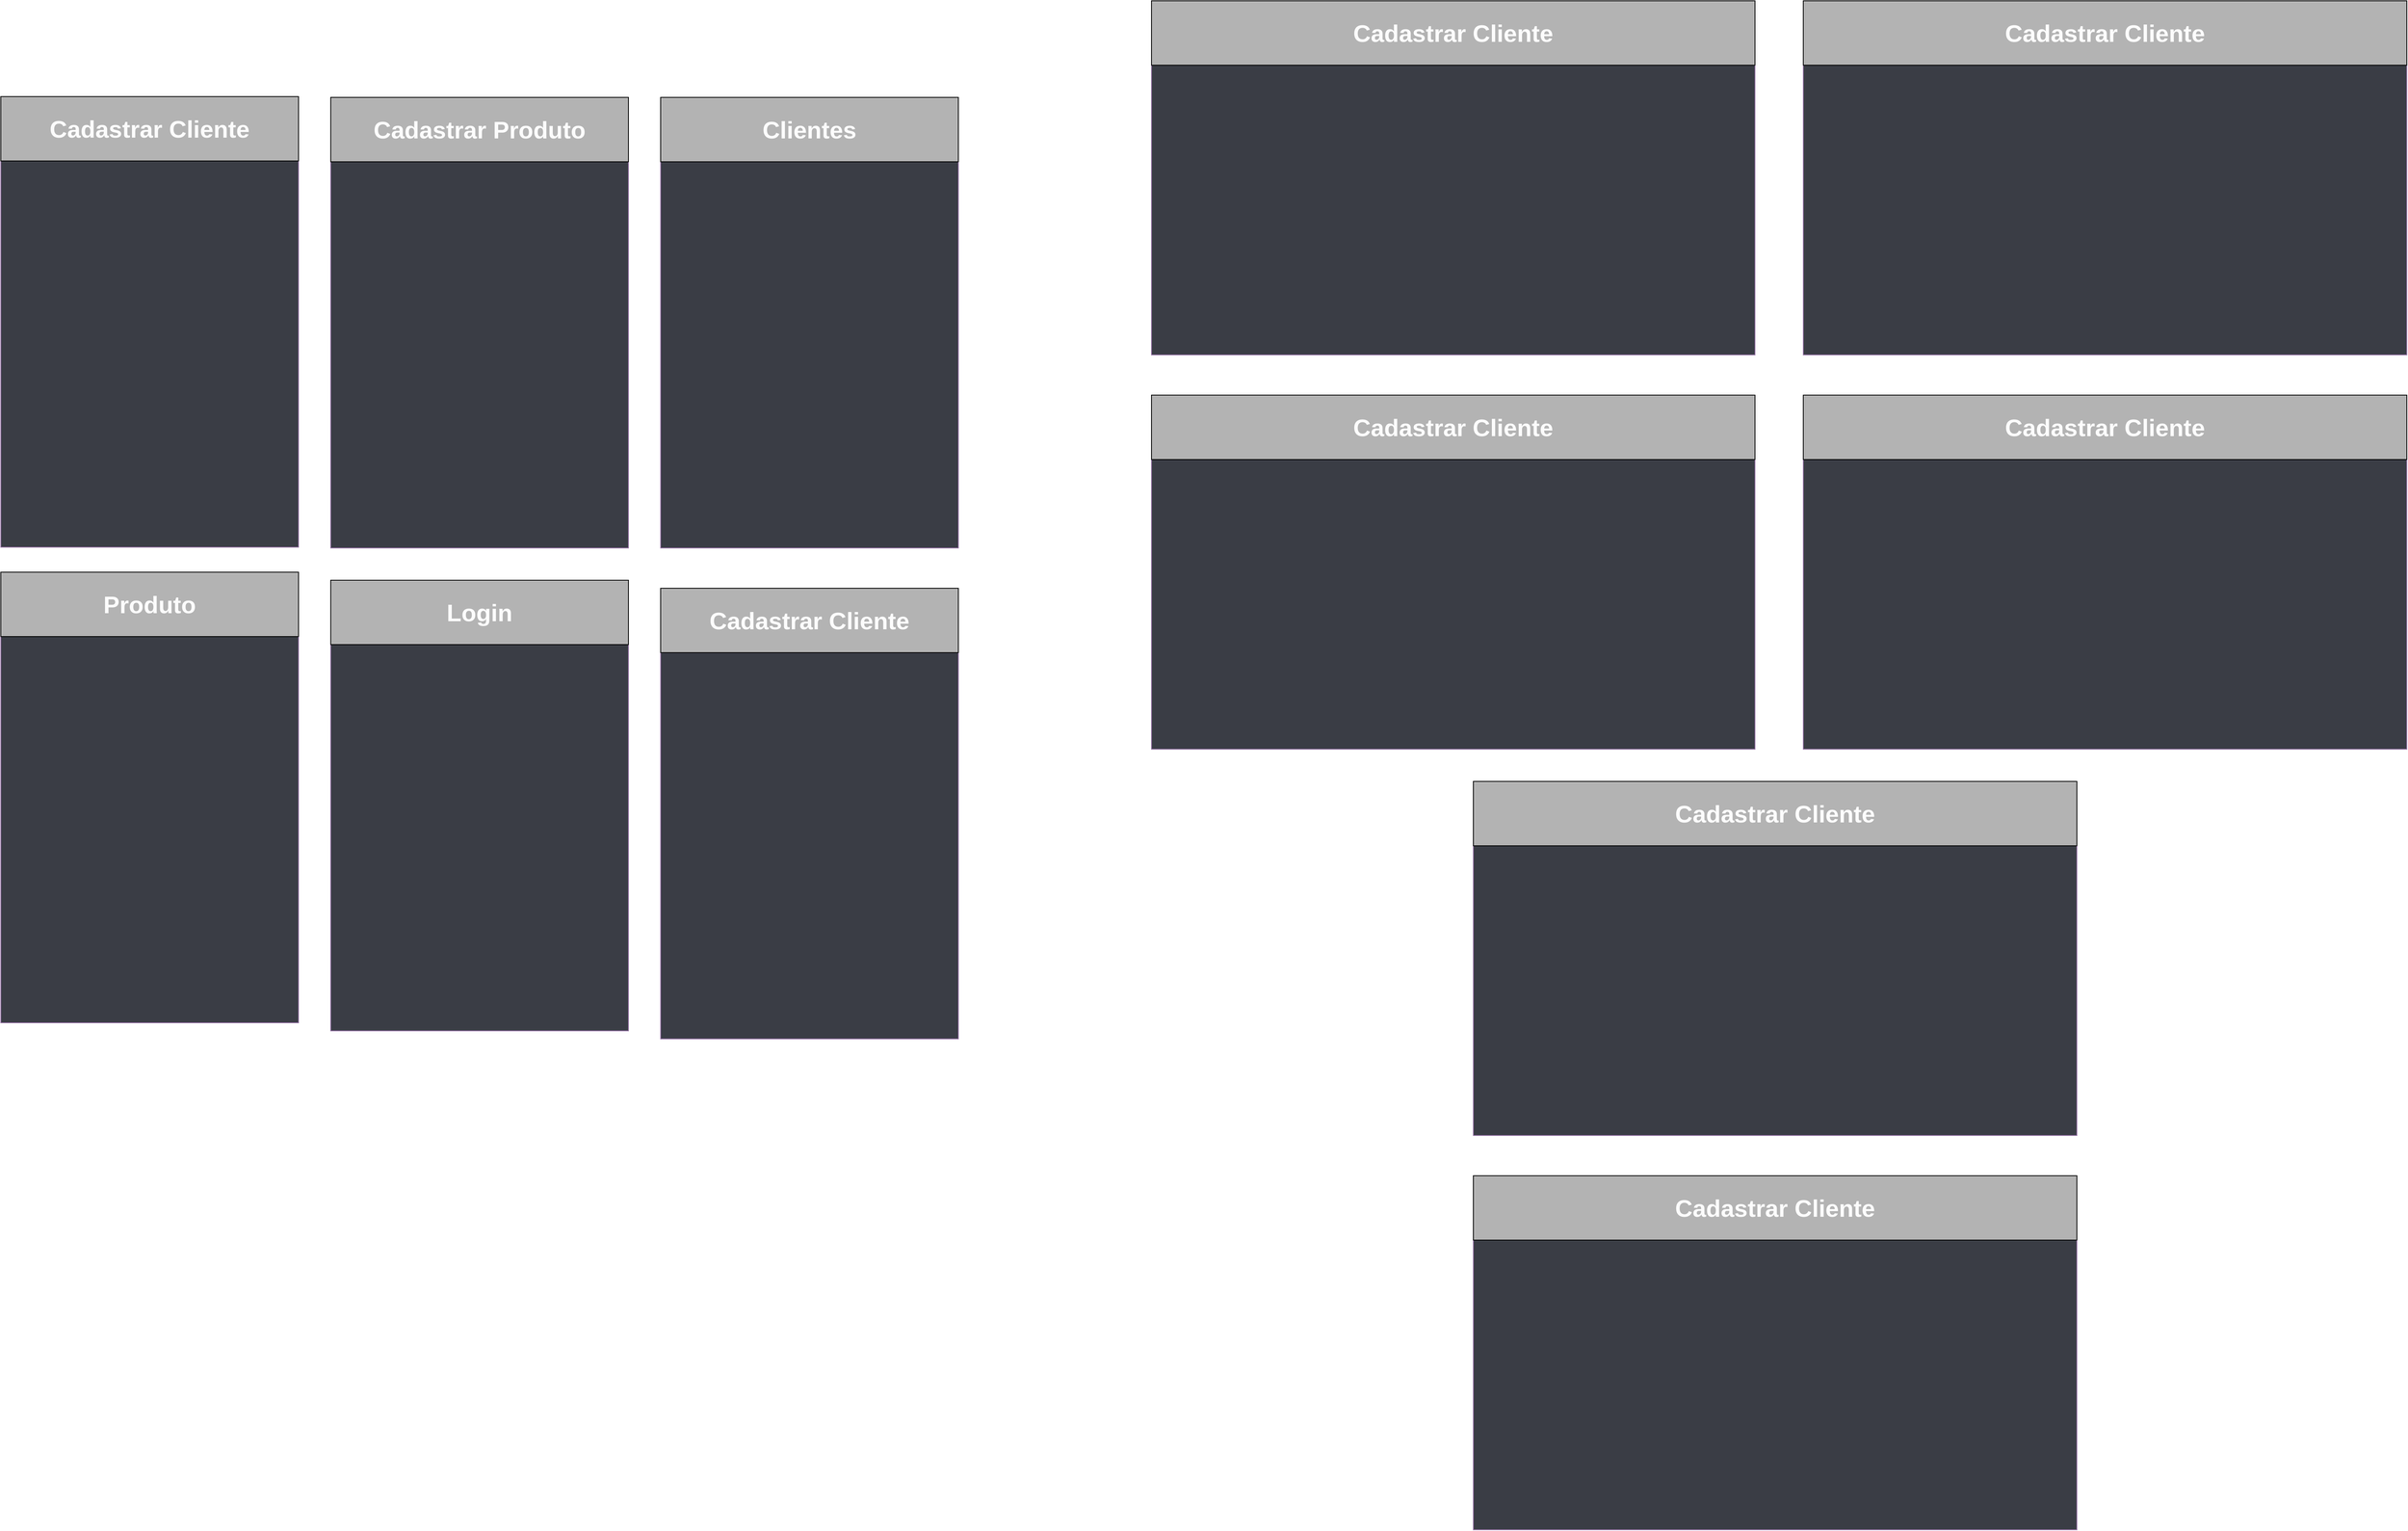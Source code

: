 <mxfile version="24.4.14" type="device">
  <diagram name="Página-1" id="S6c_MkH4bHFNJW7BsnRE">
    <mxGraphModel dx="4097" dy="2206" grid="1" gridSize="10" guides="1" tooltips="1" connect="1" arrows="1" fold="1" page="1" pageScale="1" pageWidth="827" pageHeight="1169" math="0" shadow="0">
      <root>
        <mxCell id="0" />
        <mxCell id="1" parent="0" />
        <mxCell id="yH81zvVU7ej0horCPgAR-10" value="" style="rounded=0;whiteSpace=wrap;html=1;fillColor=#3A3D45;strokeColor=#9673a6;" vertex="1" parent="1">
          <mxGeometry x="170" y="419" width="370" height="480" as="geometry" />
        </mxCell>
        <mxCell id="yH81zvVU7ej0horCPgAR-13" value="&lt;font size=&quot;1&quot; color=&quot;#fcfcfc&quot; style=&quot;&quot;&gt;&lt;b style=&quot;font-size: 30px;&quot;&gt;Cadastrar Cliente&lt;/b&gt;&lt;/font&gt;" style="rounded=0;whiteSpace=wrap;html=1;fillColor=#B3B3B3;" vertex="1" parent="1">
          <mxGeometry x="170" y="339" width="370" height="80" as="geometry" />
        </mxCell>
        <mxCell id="yH81zvVU7ej0horCPgAR-28" value="" style="rounded=0;whiteSpace=wrap;html=1;fillColor=#3A3D45;strokeColor=#9673a6;" vertex="1" parent="1">
          <mxGeometry x="580" y="420" width="370" height="480" as="geometry" />
        </mxCell>
        <mxCell id="yH81zvVU7ej0horCPgAR-29" value="&lt;font size=&quot;1&quot; color=&quot;#fcfcfc&quot; style=&quot;&quot;&gt;&lt;b style=&quot;font-size: 30px;&quot;&gt;Cadastrar Produto&lt;/b&gt;&lt;/font&gt;" style="rounded=0;whiteSpace=wrap;html=1;fillColor=#B3B3B3;" vertex="1" parent="1">
          <mxGeometry x="580" y="340" width="370" height="80" as="geometry" />
        </mxCell>
        <mxCell id="yH81zvVU7ej0horCPgAR-30" value="" style="rounded=0;whiteSpace=wrap;html=1;fillColor=#3A3D45;strokeColor=#9673a6;" vertex="1" parent="1">
          <mxGeometry x="170" y="1010" width="370" height="480" as="geometry" />
        </mxCell>
        <mxCell id="yH81zvVU7ej0horCPgAR-31" value="&lt;font size=&quot;1&quot; color=&quot;#fcfcfc&quot; style=&quot;&quot;&gt;&lt;b style=&quot;font-size: 30px;&quot;&gt;Produto&lt;/b&gt;&lt;/font&gt;" style="rounded=0;whiteSpace=wrap;html=1;fillColor=#B3B3B3;" vertex="1" parent="1">
          <mxGeometry x="170" y="930" width="370" height="80" as="geometry" />
        </mxCell>
        <mxCell id="yH81zvVU7ej0horCPgAR-32" value="" style="rounded=0;whiteSpace=wrap;html=1;fillColor=#3A3D45;strokeColor=#9673a6;" vertex="1" parent="1">
          <mxGeometry x="580" y="1020" width="370" height="480" as="geometry" />
        </mxCell>
        <mxCell id="yH81zvVU7ej0horCPgAR-33" value="&lt;font size=&quot;1&quot; color=&quot;#fcfcfc&quot; style=&quot;&quot;&gt;&lt;b style=&quot;font-size: 30px;&quot;&gt;Login&lt;/b&gt;&lt;/font&gt;" style="rounded=0;whiteSpace=wrap;html=1;fillColor=#B3B3B3;" vertex="1" parent="1">
          <mxGeometry x="580" y="940" width="370" height="80" as="geometry" />
        </mxCell>
        <mxCell id="yH81zvVU7ej0horCPgAR-34" value="" style="rounded=0;whiteSpace=wrap;html=1;fillColor=#3A3D45;strokeColor=#9673a6;" vertex="1" parent="1">
          <mxGeometry x="990" y="420" width="370" height="480" as="geometry" />
        </mxCell>
        <mxCell id="yH81zvVU7ej0horCPgAR-35" value="&lt;font color=&quot;#fcfcfc&quot;&gt;&lt;span style=&quot;font-size: 30px;&quot;&gt;&lt;b&gt;Clientes&lt;/b&gt;&lt;/span&gt;&lt;/font&gt;" style="rounded=0;whiteSpace=wrap;html=1;fillColor=#B3B3B3;" vertex="1" parent="1">
          <mxGeometry x="990" y="340" width="370" height="80" as="geometry" />
        </mxCell>
        <mxCell id="yH81zvVU7ej0horCPgAR-36" value="" style="rounded=0;whiteSpace=wrap;html=1;fillColor=#3A3D45;strokeColor=#9673a6;" vertex="1" parent="1">
          <mxGeometry x="990" y="1030" width="370" height="480" as="geometry" />
        </mxCell>
        <mxCell id="yH81zvVU7ej0horCPgAR-37" value="&lt;font size=&quot;1&quot; color=&quot;#fcfcfc&quot; style=&quot;&quot;&gt;&lt;b style=&quot;font-size: 30px;&quot;&gt;Cadastrar Cliente&lt;/b&gt;&lt;/font&gt;" style="rounded=0;whiteSpace=wrap;html=1;fillColor=#B3B3B3;" vertex="1" parent="1">
          <mxGeometry x="990" y="950" width="370" height="80" as="geometry" />
        </mxCell>
        <mxCell id="yH81zvVU7ej0horCPgAR-38" value="" style="rounded=0;whiteSpace=wrap;html=1;fillColor=#3A3D45;strokeColor=#9673a6;" vertex="1" parent="1">
          <mxGeometry x="1600" y="300" width="750" height="360" as="geometry" />
        </mxCell>
        <mxCell id="yH81zvVU7ej0horCPgAR-39" value="&lt;font size=&quot;1&quot; color=&quot;#fcfcfc&quot; style=&quot;&quot;&gt;&lt;b style=&quot;font-size: 30px;&quot;&gt;Cadastrar Cliente&lt;/b&gt;&lt;/font&gt;" style="rounded=0;whiteSpace=wrap;html=1;fillColor=#B3B3B3;" vertex="1" parent="1">
          <mxGeometry x="1600" y="220" width="750" height="80" as="geometry" />
        </mxCell>
        <mxCell id="yH81zvVU7ej0horCPgAR-42" value="" style="rounded=0;whiteSpace=wrap;html=1;fillColor=#3A3D45;strokeColor=#9673a6;" vertex="1" parent="1">
          <mxGeometry x="1600" y="790" width="750" height="360" as="geometry" />
        </mxCell>
        <mxCell id="yH81zvVU7ej0horCPgAR-43" value="&lt;font size=&quot;1&quot; color=&quot;#fcfcfc&quot; style=&quot;&quot;&gt;&lt;b style=&quot;font-size: 30px;&quot;&gt;Cadastrar Cliente&lt;/b&gt;&lt;/font&gt;" style="rounded=0;whiteSpace=wrap;html=1;fillColor=#B3B3B3;" vertex="1" parent="1">
          <mxGeometry x="1600" y="710" width="750" height="80" as="geometry" />
        </mxCell>
        <mxCell id="yH81zvVU7ej0horCPgAR-44" value="" style="rounded=0;whiteSpace=wrap;html=1;fillColor=#3A3D45;strokeColor=#9673a6;" vertex="1" parent="1">
          <mxGeometry x="2410" y="300" width="750" height="360" as="geometry" />
        </mxCell>
        <mxCell id="yH81zvVU7ej0horCPgAR-45" value="&lt;font size=&quot;1&quot; color=&quot;#fcfcfc&quot; style=&quot;&quot;&gt;&lt;b style=&quot;font-size: 30px;&quot;&gt;Cadastrar Cliente&lt;/b&gt;&lt;/font&gt;" style="rounded=0;whiteSpace=wrap;html=1;fillColor=#B3B3B3;" vertex="1" parent="1">
          <mxGeometry x="2410" y="220" width="750" height="80" as="geometry" />
        </mxCell>
        <mxCell id="yH81zvVU7ej0horCPgAR-46" value="" style="rounded=0;whiteSpace=wrap;html=1;fillColor=#3A3D45;strokeColor=#9673a6;" vertex="1" parent="1">
          <mxGeometry x="2410" y="790" width="750" height="360" as="geometry" />
        </mxCell>
        <mxCell id="yH81zvVU7ej0horCPgAR-47" value="&lt;font size=&quot;1&quot; color=&quot;#fcfcfc&quot; style=&quot;&quot;&gt;&lt;b style=&quot;font-size: 30px;&quot;&gt;Cadastrar Cliente&lt;/b&gt;&lt;/font&gt;" style="rounded=0;whiteSpace=wrap;html=1;fillColor=#B3B3B3;" vertex="1" parent="1">
          <mxGeometry x="2410" y="710" width="750" height="80" as="geometry" />
        </mxCell>
        <mxCell id="yH81zvVU7ej0horCPgAR-48" value="" style="rounded=0;whiteSpace=wrap;html=1;fillColor=#3A3D45;strokeColor=#9673a6;" vertex="1" parent="1">
          <mxGeometry x="2000" y="1270" width="750" height="360" as="geometry" />
        </mxCell>
        <mxCell id="yH81zvVU7ej0horCPgAR-49" value="&lt;font size=&quot;1&quot; color=&quot;#fcfcfc&quot; style=&quot;&quot;&gt;&lt;b style=&quot;font-size: 30px;&quot;&gt;Cadastrar Cliente&lt;/b&gt;&lt;/font&gt;" style="rounded=0;whiteSpace=wrap;html=1;fillColor=#B3B3B3;" vertex="1" parent="1">
          <mxGeometry x="2000" y="1190" width="750" height="80" as="geometry" />
        </mxCell>
        <mxCell id="yH81zvVU7ej0horCPgAR-50" value="" style="rounded=0;whiteSpace=wrap;html=1;fillColor=#3A3D45;strokeColor=#9673a6;" vertex="1" parent="1">
          <mxGeometry x="2000" y="1760" width="750" height="360" as="geometry" />
        </mxCell>
        <mxCell id="yH81zvVU7ej0horCPgAR-51" value="&lt;font size=&quot;1&quot; color=&quot;#fcfcfc&quot; style=&quot;&quot;&gt;&lt;b style=&quot;font-size: 30px;&quot;&gt;Cadastrar Cliente&lt;/b&gt;&lt;/font&gt;" style="rounded=0;whiteSpace=wrap;html=1;fillColor=#B3B3B3;" vertex="1" parent="1">
          <mxGeometry x="2000" y="1680" width="750" height="80" as="geometry" />
        </mxCell>
      </root>
    </mxGraphModel>
  </diagram>
</mxfile>
